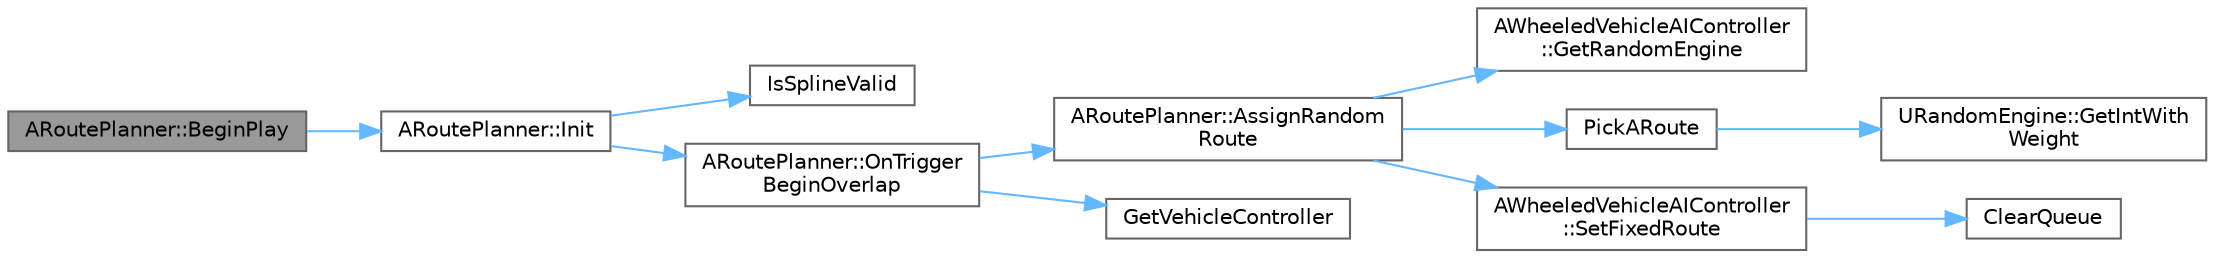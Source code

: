 digraph "ARoutePlanner::BeginPlay"
{
 // INTERACTIVE_SVG=YES
 // LATEX_PDF_SIZE
  bgcolor="transparent";
  edge [fontname=Helvetica,fontsize=10,labelfontname=Helvetica,labelfontsize=10];
  node [fontname=Helvetica,fontsize=10,shape=box,height=0.2,width=0.4];
  rankdir="LR";
  Node1 [id="Node000001",label="ARoutePlanner::BeginPlay",height=0.2,width=0.4,color="gray40", fillcolor="grey60", style="filled", fontcolor="black",tooltip=" "];
  Node1 -> Node2 [id="edge1_Node000001_Node000002",color="steelblue1",style="solid",tooltip=" "];
  Node2 [id="Node000002",label="ARoutePlanner::Init",height=0.2,width=0.4,color="grey40", fillcolor="white", style="filled",URL="$dc/d0f/classARoutePlanner.html#a26d76fc968a2d28f2c0ef50d3a98c1fc",tooltip=" "];
  Node2 -> Node3 [id="edge2_Node000002_Node000003",color="steelblue1",style="solid",tooltip=" "];
  Node3 [id="Node000003",label="IsSplineValid",height=0.2,width=0.4,color="grey40", fillcolor="white", style="filled",URL="$de/d45/RoutePlanner_8cpp.html#a99e9a133abf38f0bd639179b5e0c40b2",tooltip=" "];
  Node2 -> Node4 [id="edge3_Node000002_Node000004",color="steelblue1",style="solid",tooltip=" "];
  Node4 [id="Node000004",label="ARoutePlanner::OnTrigger\lBeginOverlap",height=0.2,width=0.4,color="grey40", fillcolor="white", style="filled",URL="$dc/d0f/classARoutePlanner.html#aa21655e46a7c9c7cd6f18ab89ecf66d5",tooltip=" "];
  Node4 -> Node5 [id="edge4_Node000004_Node000005",color="steelblue1",style="solid",tooltip=" "];
  Node5 [id="Node000005",label="ARoutePlanner::AssignRandom\lRoute",height=0.2,width=0.4,color="grey40", fillcolor="white", style="filled",URL="$dc/d0f/classARoutePlanner.html#a92310180fe5bcd5987dc9d7df410b7c1",tooltip=" "];
  Node5 -> Node6 [id="edge5_Node000005_Node000006",color="steelblue1",style="solid",tooltip=" "];
  Node6 [id="Node000006",label="AWheeledVehicleAIController\l::GetRandomEngine",height=0.2,width=0.4,color="grey40", fillcolor="white", style="filled",URL="$dd/dea/classAWheeledVehicleAIController.html#a8cd92423de8bda9544f09752610927d3",tooltip=" "];
  Node5 -> Node7 [id="edge6_Node000005_Node000007",color="steelblue1",style="solid",tooltip=" "];
  Node7 [id="Node000007",label="PickARoute",height=0.2,width=0.4,color="grey40", fillcolor="white", style="filled",URL="$de/d45/RoutePlanner_8cpp.html#acff87aa2ba7cbb8197363d9e11811fc7",tooltip=" "];
  Node7 -> Node8 [id="edge7_Node000007_Node000008",color="steelblue1",style="solid",tooltip=" "];
  Node8 [id="Node000008",label="URandomEngine::GetIntWith\lWeight",height=0.2,width=0.4,color="grey40", fillcolor="white", style="filled",URL="$d2/d4b/classURandomEngine.html#a0131b345a19d79159629c710e3ef3e3b",tooltip=" "];
  Node5 -> Node9 [id="edge8_Node000005_Node000009",color="steelblue1",style="solid",tooltip=" "];
  Node9 [id="Node000009",label="AWheeledVehicleAIController\l::SetFixedRoute",height=0.2,width=0.4,color="grey40", fillcolor="white", style="filled",URL="$dd/dea/classAWheeledVehicleAIController.html#abd1204b5a9676d4d21c172c8f6f0189e",tooltip="Set a fixed route to follow if autopilot is enabled."];
  Node9 -> Node10 [id="edge9_Node000009_Node000010",color="steelblue1",style="solid",tooltip=" "];
  Node10 [id="Node000010",label="ClearQueue",height=0.2,width=0.4,color="grey40", fillcolor="white", style="filled",URL="$d8/de0/WheeledVehicleAIController_8cpp.html#ab9ac127e37ab6847232563c41023b95f",tooltip=" "];
  Node4 -> Node11 [id="edge10_Node000004_Node000011",color="steelblue1",style="solid",tooltip=" "];
  Node11 [id="Node000011",label="GetVehicleController",height=0.2,width=0.4,color="grey40", fillcolor="white", style="filled",URL="$de/d45/RoutePlanner_8cpp.html#a31d5741c4c3fa84473596436bfc74fba",tooltip=" "];
}
